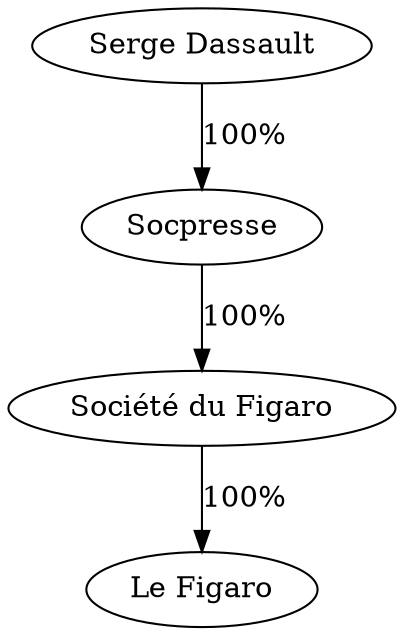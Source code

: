 digraph G {
  "Société du Figaro" -> "Le Figaro" [label="100%"];
  "Socpresse" -> "Société du Figaro" [label="100%"];
  "Serge Dassault" -> "Socpresse" [label="100%"];
}